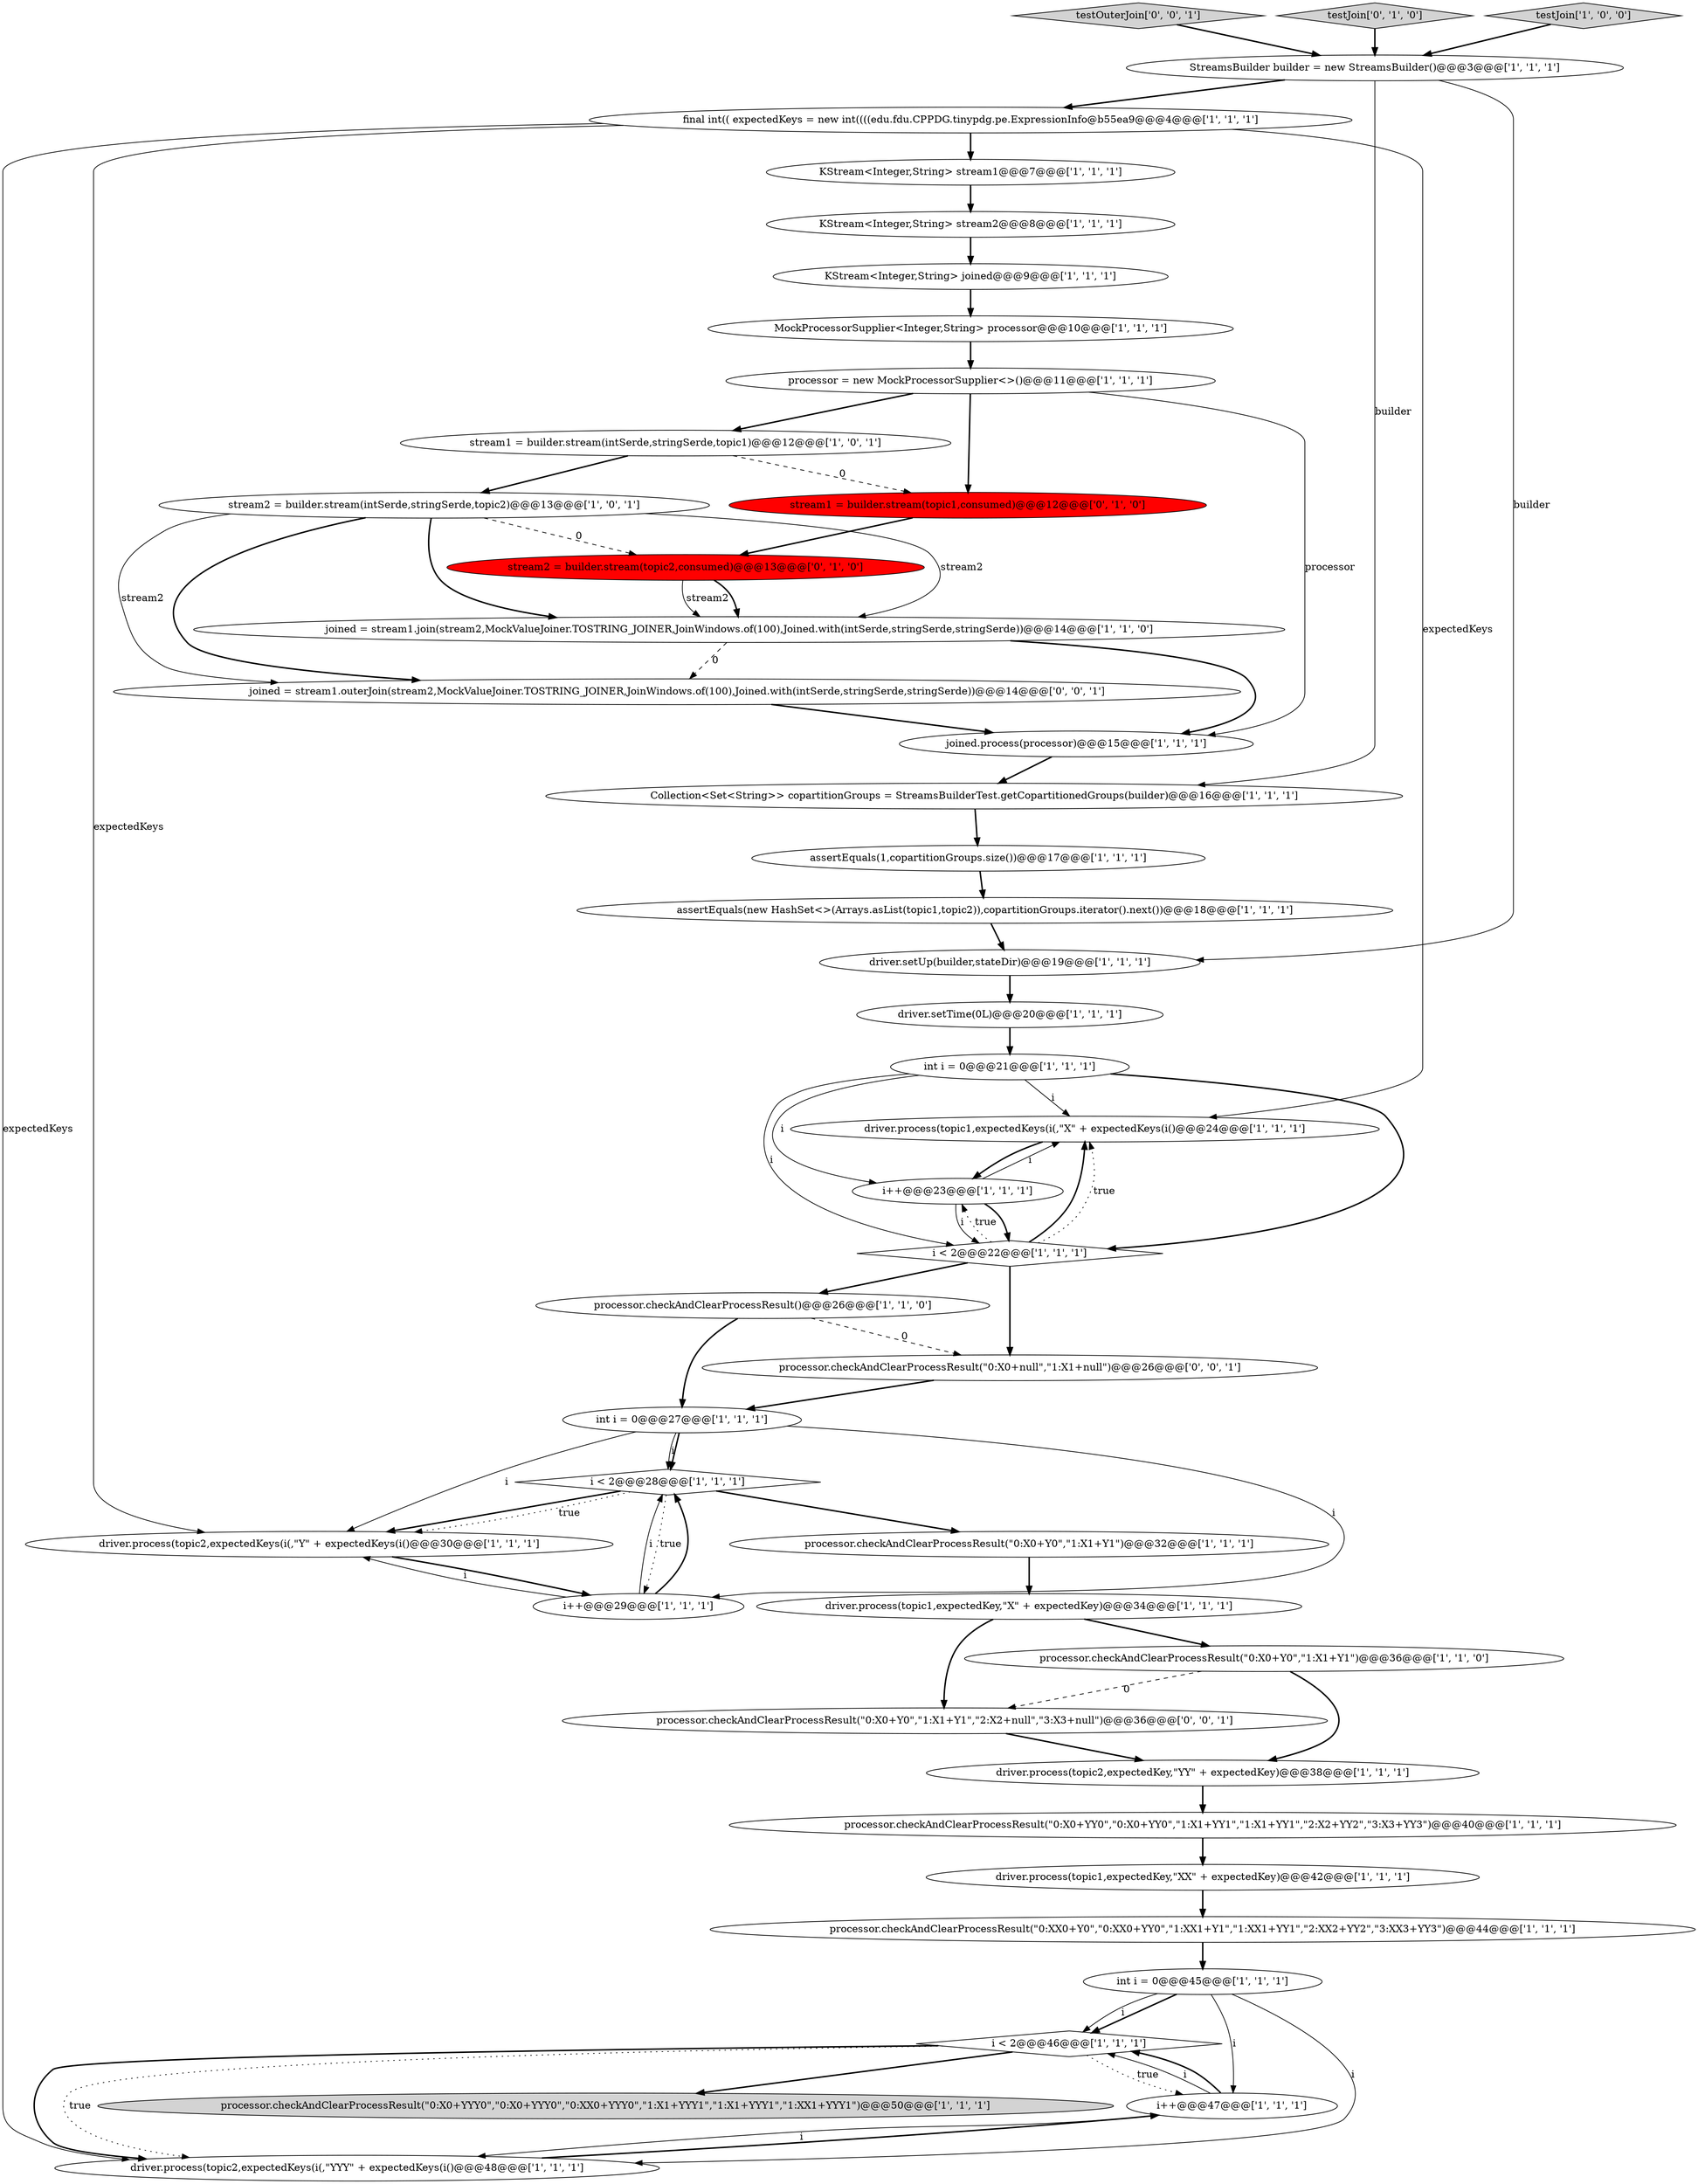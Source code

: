 digraph {
11 [style = filled, label = "driver.process(topic1,expectedKeys(i(,\"X\" + expectedKeys(i()@@@24@@@['1', '1', '1']", fillcolor = white, shape = ellipse image = "AAA0AAABBB1BBB"];
19 [style = filled, label = "KStream<Integer,String> stream2@@@8@@@['1', '1', '1']", fillcolor = white, shape = ellipse image = "AAA0AAABBB1BBB"];
12 [style = filled, label = "i < 2@@@28@@@['1', '1', '1']", fillcolor = white, shape = diamond image = "AAA0AAABBB1BBB"];
18 [style = filled, label = "int i = 0@@@27@@@['1', '1', '1']", fillcolor = white, shape = ellipse image = "AAA0AAABBB1BBB"];
42 [style = filled, label = "processor.checkAndClearProcessResult(\"0:X0+Y0\",\"1:X1+Y1\",\"2:X2+null\",\"3:X3+null\")@@@36@@@['0', '0', '1']", fillcolor = white, shape = ellipse image = "AAA0AAABBB3BBB"];
29 [style = filled, label = "KStream<Integer,String> stream1@@@7@@@['1', '1', '1']", fillcolor = white, shape = ellipse image = "AAA0AAABBB1BBB"];
43 [style = filled, label = "testOuterJoin['0', '0', '1']", fillcolor = lightgray, shape = diamond image = "AAA0AAABBB3BBB"];
33 [style = filled, label = "processor.checkAndClearProcessResult()@@@26@@@['1', '1', '0']", fillcolor = white, shape = ellipse image = "AAA0AAABBB1BBB"];
0 [style = filled, label = "final int(( expectedKeys = new int((((edu.fdu.CPPDG.tinypdg.pe.ExpressionInfo@b55ea9@@@4@@@['1', '1', '1']", fillcolor = white, shape = ellipse image = "AAA0AAABBB1BBB"];
37 [style = filled, label = "Collection<Set<String>> copartitionGroups = StreamsBuilderTest.getCopartitionedGroups(builder)@@@16@@@['1', '1', '1']", fillcolor = white, shape = ellipse image = "AAA0AAABBB1BBB"];
21 [style = filled, label = "driver.setTime(0L)@@@20@@@['1', '1', '1']", fillcolor = white, shape = ellipse image = "AAA0AAABBB1BBB"];
17 [style = filled, label = "driver.process(topic2,expectedKey,\"YY\" + expectedKey)@@@38@@@['1', '1', '1']", fillcolor = white, shape = ellipse image = "AAA0AAABBB1BBB"];
22 [style = filled, label = "i < 2@@@46@@@['1', '1', '1']", fillcolor = white, shape = diamond image = "AAA0AAABBB1BBB"];
32 [style = filled, label = "processor = new MockProcessorSupplier<>()@@@11@@@['1', '1', '1']", fillcolor = white, shape = ellipse image = "AAA0AAABBB1BBB"];
13 [style = filled, label = "processor.checkAndClearProcessResult(\"0:X0+Y0\",\"1:X1+Y1\")@@@36@@@['1', '1', '0']", fillcolor = white, shape = ellipse image = "AAA0AAABBB1BBB"];
35 [style = filled, label = "processor.checkAndClearProcessResult(\"0:X0+Y0\",\"1:X1+Y1\")@@@32@@@['1', '1', '1']", fillcolor = white, shape = ellipse image = "AAA0AAABBB1BBB"];
36 [style = filled, label = "joined = stream1.join(stream2,MockValueJoiner.TOSTRING_JOINER,JoinWindows.of(100),Joined.with(intSerde,stringSerde,stringSerde))@@@14@@@['1', '1', '0']", fillcolor = white, shape = ellipse image = "AAA0AAABBB1BBB"];
1 [style = filled, label = "assertEquals(new HashSet<>(Arrays.asList(topic1,topic2)),copartitionGroups.iterator().next())@@@18@@@['1', '1', '1']", fillcolor = white, shape = ellipse image = "AAA0AAABBB1BBB"];
27 [style = filled, label = "i < 2@@@22@@@['1', '1', '1']", fillcolor = white, shape = diamond image = "AAA0AAABBB1BBB"];
9 [style = filled, label = "StreamsBuilder builder = new StreamsBuilder()@@@3@@@['1', '1', '1']", fillcolor = white, shape = ellipse image = "AAA0AAABBB1BBB"];
40 [style = filled, label = "testJoin['0', '1', '0']", fillcolor = lightgray, shape = diamond image = "AAA0AAABBB2BBB"];
44 [style = filled, label = "processor.checkAndClearProcessResult(\"0:X0+null\",\"1:X1+null\")@@@26@@@['0', '0', '1']", fillcolor = white, shape = ellipse image = "AAA0AAABBB3BBB"];
28 [style = filled, label = "driver.process(topic1,expectedKey,\"X\" + expectedKey)@@@34@@@['1', '1', '1']", fillcolor = white, shape = ellipse image = "AAA0AAABBB1BBB"];
31 [style = filled, label = "i++@@@47@@@['1', '1', '1']", fillcolor = white, shape = ellipse image = "AAA0AAABBB1BBB"];
7 [style = filled, label = "stream1 = builder.stream(intSerde,stringSerde,topic1)@@@12@@@['1', '0', '1']", fillcolor = white, shape = ellipse image = "AAA0AAABBB1BBB"];
10 [style = filled, label = "driver.process(topic1,expectedKey,\"XX\" + expectedKey)@@@42@@@['1', '1', '1']", fillcolor = white, shape = ellipse image = "AAA0AAABBB1BBB"];
15 [style = filled, label = "driver.process(topic2,expectedKeys(i(,\"YYY\" + expectedKeys(i()@@@48@@@['1', '1', '1']", fillcolor = white, shape = ellipse image = "AAA0AAABBB1BBB"];
6 [style = filled, label = "KStream<Integer,String> joined@@@9@@@['1', '1', '1']", fillcolor = white, shape = ellipse image = "AAA0AAABBB1BBB"];
38 [style = filled, label = "stream1 = builder.stream(topic1,consumed)@@@12@@@['0', '1', '0']", fillcolor = red, shape = ellipse image = "AAA1AAABBB2BBB"];
41 [style = filled, label = "joined = stream1.outerJoin(stream2,MockValueJoiner.TOSTRING_JOINER,JoinWindows.of(100),Joined.with(intSerde,stringSerde,stringSerde))@@@14@@@['0', '0', '1']", fillcolor = white, shape = ellipse image = "AAA0AAABBB3BBB"];
39 [style = filled, label = "stream2 = builder.stream(topic2,consumed)@@@13@@@['0', '1', '0']", fillcolor = red, shape = ellipse image = "AAA1AAABBB2BBB"];
24 [style = filled, label = "driver.process(topic2,expectedKeys(i(,\"Y\" + expectedKeys(i()@@@30@@@['1', '1', '1']", fillcolor = white, shape = ellipse image = "AAA0AAABBB1BBB"];
4 [style = filled, label = "processor.checkAndClearProcessResult(\"0:X0+YY0\",\"0:X0+YY0\",\"1:X1+YY1\",\"1:X1+YY1\",\"2:X2+YY2\",\"3:X3+YY3\")@@@40@@@['1', '1', '1']", fillcolor = white, shape = ellipse image = "AAA0AAABBB1BBB"];
34 [style = filled, label = "stream2 = builder.stream(intSerde,stringSerde,topic2)@@@13@@@['1', '0', '1']", fillcolor = white, shape = ellipse image = "AAA0AAABBB1BBB"];
8 [style = filled, label = "processor.checkAndClearProcessResult(\"0:X0+YYY0\",\"0:X0+YYY0\",\"0:XX0+YYY0\",\"1:X1+YYY1\",\"1:X1+YYY1\",\"1:XX1+YYY1\")@@@50@@@['1', '1', '1']", fillcolor = lightgray, shape = ellipse image = "AAA0AAABBB1BBB"];
30 [style = filled, label = "processor.checkAndClearProcessResult(\"0:XX0+Y0\",\"0:XX0+YY0\",\"1:XX1+Y1\",\"1:XX1+YY1\",\"2:XX2+YY2\",\"3:XX3+YY3\")@@@44@@@['1', '1', '1']", fillcolor = white, shape = ellipse image = "AAA0AAABBB1BBB"];
16 [style = filled, label = "i++@@@23@@@['1', '1', '1']", fillcolor = white, shape = ellipse image = "AAA0AAABBB1BBB"];
5 [style = filled, label = "assertEquals(1,copartitionGroups.size())@@@17@@@['1', '1', '1']", fillcolor = white, shape = ellipse image = "AAA0AAABBB1BBB"];
23 [style = filled, label = "testJoin['1', '0', '0']", fillcolor = lightgray, shape = diamond image = "AAA0AAABBB1BBB"];
3 [style = filled, label = "MockProcessorSupplier<Integer,String> processor@@@10@@@['1', '1', '1']", fillcolor = white, shape = ellipse image = "AAA0AAABBB1BBB"];
2 [style = filled, label = "i++@@@29@@@['1', '1', '1']", fillcolor = white, shape = ellipse image = "AAA0AAABBB1BBB"];
26 [style = filled, label = "joined.process(processor)@@@15@@@['1', '1', '1']", fillcolor = white, shape = ellipse image = "AAA0AAABBB1BBB"];
20 [style = filled, label = "driver.setUp(builder,stateDir)@@@19@@@['1', '1', '1']", fillcolor = white, shape = ellipse image = "AAA0AAABBB1BBB"];
25 [style = filled, label = "int i = 0@@@45@@@['1', '1', '1']", fillcolor = white, shape = ellipse image = "AAA0AAABBB1BBB"];
14 [style = filled, label = "int i = 0@@@21@@@['1', '1', '1']", fillcolor = white, shape = ellipse image = "AAA0AAABBB1BBB"];
6->3 [style = bold, label=""];
22->15 [style = bold, label=""];
22->31 [style = dotted, label="true"];
25->22 [style = bold, label=""];
27->44 [style = bold, label=""];
14->11 [style = solid, label="i"];
1->20 [style = bold, label=""];
38->39 [style = bold, label=""];
37->5 [style = bold, label=""];
22->8 [style = bold, label=""];
34->41 [style = solid, label="stream2"];
13->17 [style = bold, label=""];
16->27 [style = solid, label="i"];
14->27 [style = solid, label="i"];
16->11 [style = solid, label="i"];
33->18 [style = bold, label=""];
0->11 [style = solid, label="expectedKeys"];
27->33 [style = bold, label=""];
44->18 [style = bold, label=""];
28->42 [style = bold, label=""];
18->2 [style = solid, label="i"];
31->22 [style = solid, label="i"];
11->16 [style = bold, label=""];
36->41 [style = dashed, label="0"];
13->42 [style = dashed, label="0"];
33->44 [style = dashed, label="0"];
12->2 [style = dotted, label="true"];
0->24 [style = solid, label="expectedKeys"];
18->24 [style = solid, label="i"];
18->12 [style = bold, label=""];
0->29 [style = bold, label=""];
32->7 [style = bold, label=""];
12->35 [style = bold, label=""];
19->6 [style = bold, label=""];
9->20 [style = solid, label="builder"];
25->15 [style = solid, label="i"];
35->28 [style = bold, label=""];
5->1 [style = bold, label=""];
27->11 [style = bold, label=""];
15->31 [style = bold, label=""];
31->15 [style = solid, label="i"];
34->36 [style = bold, label=""];
7->38 [style = dashed, label="0"];
26->37 [style = bold, label=""];
2->24 [style = solid, label="i"];
4->10 [style = bold, label=""];
16->27 [style = bold, label=""];
40->9 [style = bold, label=""];
12->24 [style = bold, label=""];
25->31 [style = solid, label="i"];
43->9 [style = bold, label=""];
39->36 [style = solid, label="stream2"];
14->16 [style = solid, label="i"];
29->19 [style = bold, label=""];
34->39 [style = dashed, label="0"];
12->24 [style = dotted, label="true"];
14->27 [style = bold, label=""];
22->15 [style = dotted, label="true"];
9->37 [style = solid, label="builder"];
10->30 [style = bold, label=""];
17->4 [style = bold, label=""];
21->14 [style = bold, label=""];
27->16 [style = dotted, label="true"];
18->12 [style = solid, label="i"];
31->22 [style = bold, label=""];
9->0 [style = bold, label=""];
24->2 [style = bold, label=""];
34->36 [style = solid, label="stream2"];
42->17 [style = bold, label=""];
30->25 [style = bold, label=""];
28->13 [style = bold, label=""];
34->41 [style = bold, label=""];
36->26 [style = bold, label=""];
2->12 [style = bold, label=""];
27->11 [style = dotted, label="true"];
20->21 [style = bold, label=""];
32->38 [style = bold, label=""];
7->34 [style = bold, label=""];
0->15 [style = solid, label="expectedKeys"];
32->26 [style = solid, label="processor"];
2->12 [style = solid, label="i"];
41->26 [style = bold, label=""];
3->32 [style = bold, label=""];
25->22 [style = solid, label="i"];
23->9 [style = bold, label=""];
39->36 [style = bold, label=""];
}
